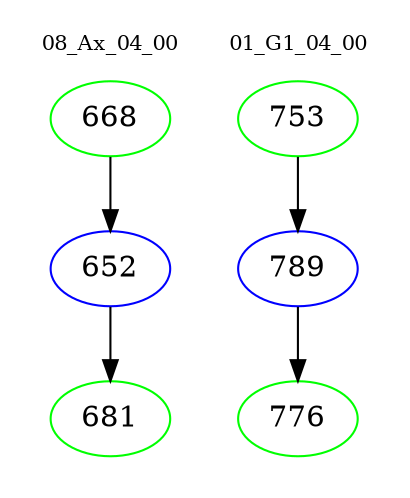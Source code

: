digraph{
subgraph cluster_0 {
color = white
label = "08_Ax_04_00";
fontsize=10;
T0_668 [label="668", color="green"]
T0_668 -> T0_652 [color="black"]
T0_652 [label="652", color="blue"]
T0_652 -> T0_681 [color="black"]
T0_681 [label="681", color="green"]
}
subgraph cluster_1 {
color = white
label = "01_G1_04_00";
fontsize=10;
T1_753 [label="753", color="green"]
T1_753 -> T1_789 [color="black"]
T1_789 [label="789", color="blue"]
T1_789 -> T1_776 [color="black"]
T1_776 [label="776", color="green"]
}
}
